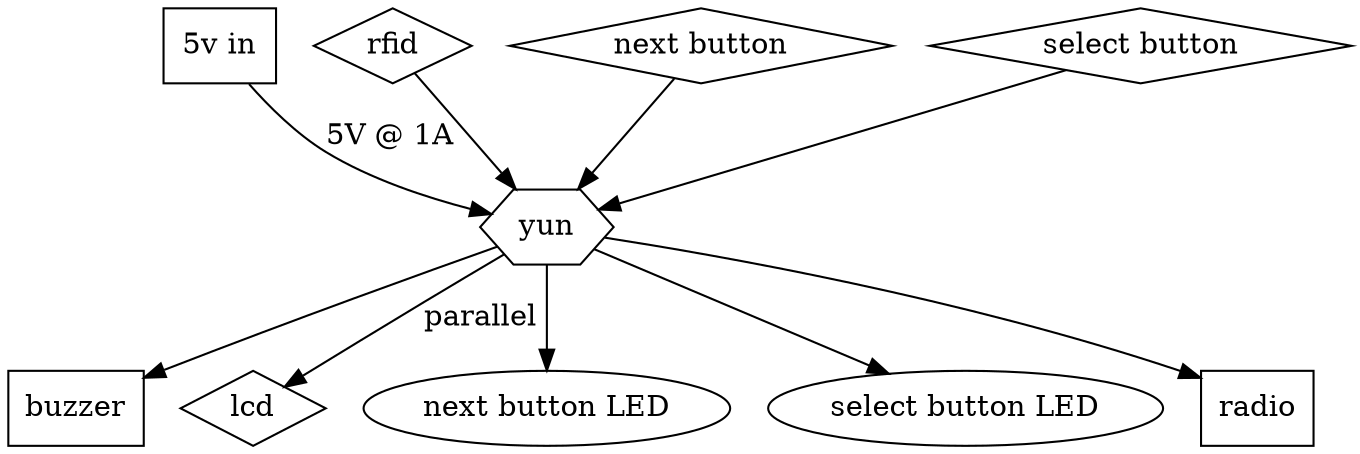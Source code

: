 strict digraph G {
    yun[shape=hexagon];
    buzzer[shape=box];
    power_in[shape=box];
    rfid[shape=diamond];
    lcd[shape=diamond];
    next_but[shape=diamond];
    select_but[shape=diamond];
    next_but_led;
    select_but_led;
    radio[shape=box];

    power_in -> yun[label="5V @ 1A"];
    power_in[label="5v in"]

    yun -> lcd[label="parallel"];
    yun -> radio;
    rfid -> yun;
    yun -> buzzer;
    yun -> next_but_led;
    yun -> select_but_led;
    next_but -> yun;
    select_but -> yun;

    next_but[label="next button"]
    select_but[label="select button"]
    next_but_led[label="next button LED"]
    select_but_led[label="select button LED"]

}
